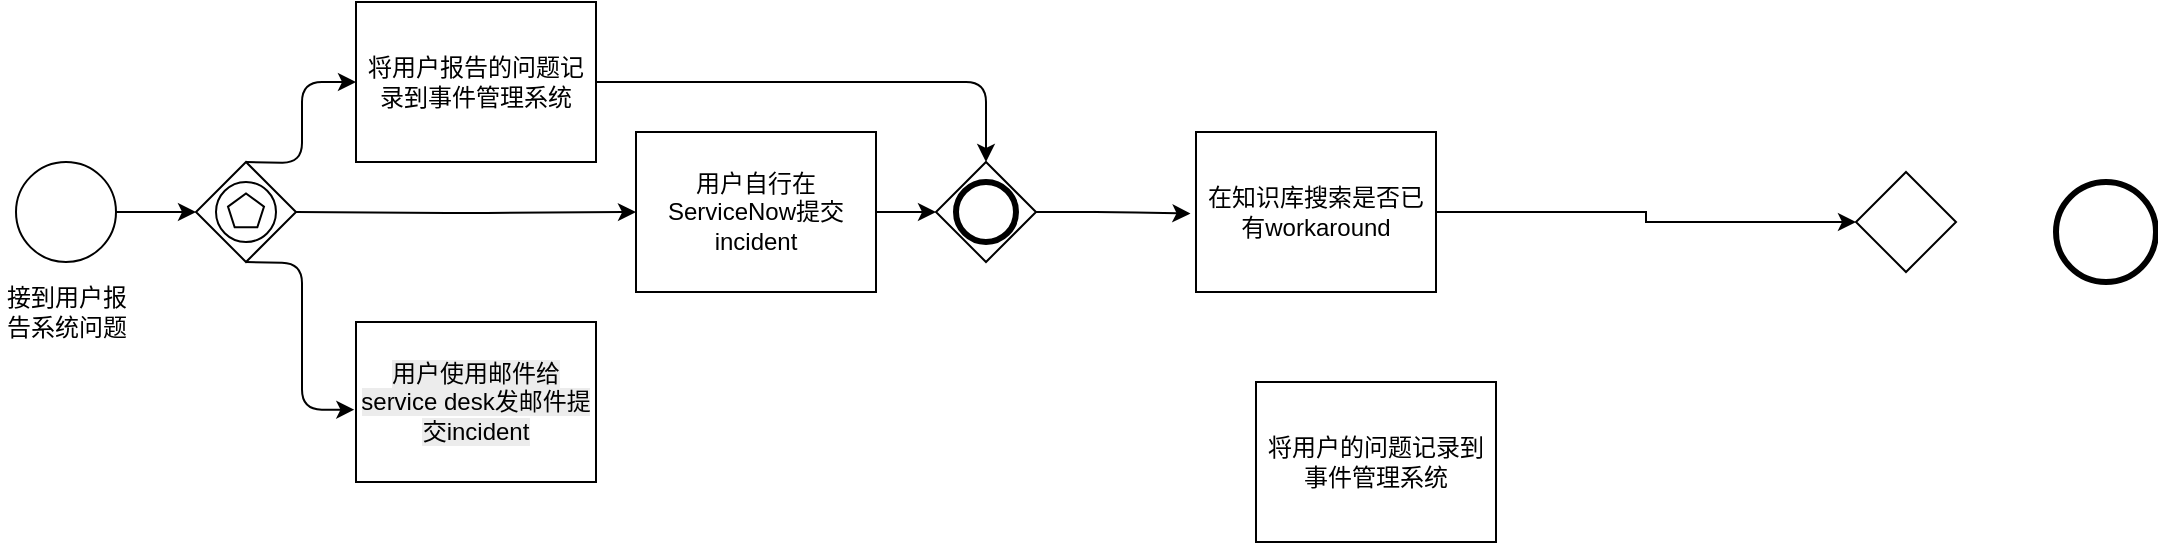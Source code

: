 <mxfile version="28.0.6">
  <diagram name="第 1 页" id="ezsoyY5doGyqUjFYdWE7">
    <mxGraphModel dx="1178" dy="507" grid="1" gridSize="10" guides="1" tooltips="1" connect="1" arrows="1" fold="1" page="1" pageScale="1" pageWidth="827" pageHeight="1169" math="0" shadow="0">
      <root>
        <mxCell id="0" />
        <mxCell id="1" parent="0" />
        <mxCell id="91rJeu7bDlOtAAyXaWhp-18" style="edgeStyle=orthogonalEdgeStyle;rounded=0;orthogonalLoop=1;jettySize=auto;html=1;exitX=1;exitY=0.5;exitDx=0;exitDy=0;exitPerimeter=0;fontFamily=Helvetica;fontSize=12;fontColor=default;" edge="1" parent="1" source="91rJeu7bDlOtAAyXaWhp-1">
          <mxGeometry relative="1" as="geometry">
            <mxPoint x="120" y="145" as="targetPoint" />
          </mxGeometry>
        </mxCell>
        <mxCell id="91rJeu7bDlOtAAyXaWhp-1" value="" style="points=[[0.145,0.145,0],[0.5,0,0],[0.855,0.145,0],[1,0.5,0],[0.855,0.855,0],[0.5,1,0],[0.145,0.855,0],[0,0.5,0]];shape=mxgraph.bpmn.event;html=1;verticalLabelPosition=bottom;labelBackgroundColor=#ffffff;verticalAlign=top;align=center;perimeter=ellipsePerimeter;outlineConnect=0;aspect=fixed;outline=standard;symbol=general;" vertex="1" parent="1">
          <mxGeometry x="30" y="120" width="50" height="50" as="geometry" />
        </mxCell>
        <mxCell id="91rJeu7bDlOtAAyXaWhp-4" value="接到用户报告系统问题" style="text;html=1;align=center;verticalAlign=middle;whiteSpace=wrap;rounded=0;fontFamily=Helvetica;fontSize=12;fontColor=default;" vertex="1" parent="1">
          <mxGeometry x="22.5" y="180" width="65" height="30" as="geometry" />
        </mxCell>
        <mxCell id="91rJeu7bDlOtAAyXaWhp-5" value="将用户的问题记录到事件管理系统" style="points=[[0.25,0,0],[0.5,0,0],[0.75,0,0],[1,0.25,0],[1,0.5,0],[1,0.75,0],[0.75,1,0],[0.5,1,0],[0.25,1,0],[0,0.75,0],[0,0.5,0],[0,0.25,0]];shape=mxgraph.bpmn.task2;whiteSpace=wrap;rectStyle=rounded;size=10;html=1;container=1;expand=0;collapsible=0;taskMarker=abstract;" vertex="1" parent="1">
          <mxGeometry x="650" y="230" width="120" height="80" as="geometry" />
        </mxCell>
        <mxCell id="91rJeu7bDlOtAAyXaWhp-7" value="" style="points=[[0.25,0.25,0],[0.5,0,0],[0.75,0.25,0],[1,0.5,0],[0.75,0.75,0],[0.5,1,0],[0.25,0.75,0],[0,0.5,0]];shape=mxgraph.bpmn.gateway2;html=1;verticalLabelPosition=bottom;labelBackgroundColor=#ffffff;verticalAlign=top;align=center;perimeter=rhombusPerimeter;outlineConnect=0;outline=none;symbol=none;strokeColor=default;fontFamily=Helvetica;fontSize=12;fontColor=default;fillColor=default;" vertex="1" parent="1">
          <mxGeometry x="950" y="125" width="50" height="50" as="geometry" />
        </mxCell>
        <mxCell id="91rJeu7bDlOtAAyXaWhp-10" value="将用户报告的问题记录到事件管理系统" style="points=[[0.25,0,0],[0.5,0,0],[0.75,0,0],[1,0.25,0],[1,0.5,0],[1,0.75,0],[0.75,1,0],[0.5,1,0],[0.25,1,0],[0,0.75,0],[0,0.5,0],[0,0.25,0]];shape=mxgraph.bpmn.task2;whiteSpace=wrap;rectStyle=rounded;size=10;html=1;container=1;expand=0;collapsible=0;taskMarker=user;strokeColor=default;align=center;verticalAlign=middle;fontFamily=Helvetica;fontSize=12;fontColor=default;fillColor=default;" vertex="1" parent="1">
          <mxGeometry x="200" y="40" width="120" height="80" as="geometry" />
        </mxCell>
        <mxCell id="91rJeu7bDlOtAAyXaWhp-11" value="在知识库搜索是否已有workaround" style="points=[[0.25,0,0],[0.5,0,0],[0.75,0,0],[1,0.25,0],[1,0.5,0],[1,0.75,0],[0.75,1,0],[0.5,1,0],[0.25,1,0],[0,0.75,0],[0,0.5,0],[0,0.25,0]];shape=mxgraph.bpmn.task2;whiteSpace=wrap;rectStyle=rounded;size=10;html=1;container=1;expand=0;collapsible=0;taskMarker=user;strokeColor=default;align=center;verticalAlign=middle;fontFamily=Helvetica;fontSize=12;fontColor=default;fillColor=default;" vertex="1" parent="1">
          <mxGeometry x="620" y="105" width="120" height="80" as="geometry" />
        </mxCell>
        <mxCell id="91rJeu7bDlOtAAyXaWhp-14" style="edgeStyle=orthogonalEdgeStyle;rounded=0;orthogonalLoop=1;jettySize=auto;html=1;entryX=0;entryY=0.5;entryDx=0;entryDy=0;entryPerimeter=0;fontFamily=Helvetica;fontSize=12;fontColor=default;" edge="1" parent="1" source="91rJeu7bDlOtAAyXaWhp-11" target="91rJeu7bDlOtAAyXaWhp-7">
          <mxGeometry relative="1" as="geometry" />
        </mxCell>
        <mxCell id="91rJeu7bDlOtAAyXaWhp-16" value="" style="points=[[0.145,0.145,0],[0.5,0,0],[0.855,0.145,0],[1,0.5,0],[0.855,0.855,0],[0.5,1,0],[0.145,0.855,0],[0,0.5,0]];shape=mxgraph.bpmn.event;html=1;verticalLabelPosition=bottom;labelBackgroundColor=#ffffff;verticalAlign=top;align=center;perimeter=ellipsePerimeter;outlineConnect=0;aspect=fixed;outline=end;symbol=terminate2;strokeColor=default;fontFamily=Helvetica;fontSize=12;fontColor=default;fillColor=default;" vertex="1" parent="1">
          <mxGeometry x="1050" y="130" width="50" height="50" as="geometry" />
        </mxCell>
        <mxCell id="91rJeu7bDlOtAAyXaWhp-19" value="用户自行在ServiceNow提交incident" style="points=[[0.25,0,0],[0.5,0,0],[0.75,0,0],[1,0.25,0],[1,0.5,0],[1,0.75,0],[0.75,1,0],[0.5,1,0],[0.25,1,0],[0,0.75,0],[0,0.5,0],[0,0.25,0]];shape=mxgraph.bpmn.task2;whiteSpace=wrap;rectStyle=rounded;size=10;html=1;container=1;expand=0;collapsible=0;taskMarker=abstract;strokeColor=default;align=center;verticalAlign=middle;fontFamily=Helvetica;fontSize=12;fontColor=default;fillColor=default;" vertex="1" parent="1">
          <mxGeometry x="340" y="105" width="120" height="80" as="geometry" />
        </mxCell>
        <mxCell id="91rJeu7bDlOtAAyXaWhp-20" style="edgeStyle=orthogonalEdgeStyle;rounded=1;orthogonalLoop=1;jettySize=auto;html=1;exitX=0.5;exitY=0;exitDx=0;exitDy=0;exitPerimeter=0;entryX=0;entryY=0.5;entryDx=0;entryDy=0;entryPerimeter=0;fontFamily=Helvetica;fontSize=12;fontColor=default;curved=0;" edge="1" parent="1" target="91rJeu7bDlOtAAyXaWhp-10">
          <mxGeometry relative="1" as="geometry">
            <mxPoint x="145" y="120" as="sourcePoint" />
          </mxGeometry>
        </mxCell>
        <mxCell id="91rJeu7bDlOtAAyXaWhp-21" style="edgeStyle=orthogonalEdgeStyle;shape=connector;curved=0;rounded=1;orthogonalLoop=1;jettySize=auto;html=1;entryX=0;entryY=0.5;entryDx=0;entryDy=0;entryPerimeter=0;strokeColor=default;align=center;verticalAlign=middle;fontFamily=Helvetica;fontSize=12;fontColor=default;labelBackgroundColor=default;endArrow=classic;" edge="1" parent="1" target="91rJeu7bDlOtAAyXaWhp-19">
          <mxGeometry relative="1" as="geometry">
            <mxPoint x="170" y="145" as="sourcePoint" />
          </mxGeometry>
        </mxCell>
        <mxCell id="91rJeu7bDlOtAAyXaWhp-22" value="" style="points=[[0.25,0.25,0],[0.5,0,0],[0.75,0.25,0],[1,0.5,0],[0.75,0.75,0],[0.5,1,0],[0.25,0.75,0],[0,0.5,0]];shape=mxgraph.bpmn.gateway2;html=1;verticalLabelPosition=bottom;labelBackgroundColor=#ffffff;verticalAlign=top;align=center;perimeter=rhombusPerimeter;outlineConnect=0;outline=end;symbol=general;strokeColor=default;fontFamily=Helvetica;fontSize=12;fontColor=default;fillColor=default;" vertex="1" parent="1">
          <mxGeometry x="490" y="120" width="50" height="50" as="geometry" />
        </mxCell>
        <mxCell id="91rJeu7bDlOtAAyXaWhp-23" style="edgeStyle=orthogonalEdgeStyle;shape=connector;curved=0;rounded=1;orthogonalLoop=1;jettySize=auto;html=1;entryX=0.5;entryY=0;entryDx=0;entryDy=0;entryPerimeter=0;strokeColor=default;align=center;verticalAlign=middle;fontFamily=Helvetica;fontSize=12;fontColor=default;labelBackgroundColor=default;endArrow=classic;" edge="1" parent="1" source="91rJeu7bDlOtAAyXaWhp-10" target="91rJeu7bDlOtAAyXaWhp-22">
          <mxGeometry relative="1" as="geometry" />
        </mxCell>
        <mxCell id="91rJeu7bDlOtAAyXaWhp-24" style="edgeStyle=orthogonalEdgeStyle;shape=connector;curved=0;rounded=1;orthogonalLoop=1;jettySize=auto;html=1;exitX=1;exitY=0.5;exitDx=0;exitDy=0;exitPerimeter=0;entryX=0;entryY=0.5;entryDx=0;entryDy=0;entryPerimeter=0;strokeColor=default;align=center;verticalAlign=middle;fontFamily=Helvetica;fontSize=12;fontColor=default;labelBackgroundColor=default;endArrow=classic;" edge="1" parent="1" source="91rJeu7bDlOtAAyXaWhp-19" target="91rJeu7bDlOtAAyXaWhp-22">
          <mxGeometry relative="1" as="geometry" />
        </mxCell>
        <mxCell id="91rJeu7bDlOtAAyXaWhp-26" value="&lt;span style=&quot;color: rgb(0, 0, 0); font-family: Helvetica; font-size: 12px; font-style: normal; font-variant-ligatures: normal; font-variant-caps: normal; font-weight: 400; letter-spacing: normal; orphans: 2; text-align: center; text-indent: 0px; text-transform: none; widows: 2; word-spacing: 0px; -webkit-text-stroke-width: 0px; white-space: normal; background-color: rgb(236, 236, 236); text-decoration-thickness: initial; text-decoration-style: initial; text-decoration-color: initial; display: inline !important; float: none;&quot;&gt;用户使用邮件给service desk发邮件提交incident&lt;/span&gt;" style="points=[[0.25,0,0],[0.5,0,0],[0.75,0,0],[1,0.25,0],[1,0.5,0],[1,0.75,0],[0.75,1,0],[0.5,1,0],[0.25,1,0],[0,0.75,0],[0,0.5,0],[0,0.25,0]];shape=mxgraph.bpmn.task2;whiteSpace=wrap;rectStyle=rounded;size=10;html=1;container=1;expand=0;collapsible=0;taskMarker=receive;strokeColor=default;align=center;verticalAlign=middle;fontFamily=Helvetica;fontSize=12;fontColor=default;labelBackgroundColor=default;fillColor=default;" vertex="1" parent="1">
          <mxGeometry x="200" y="200" width="120" height="80" as="geometry" />
        </mxCell>
        <mxCell id="91rJeu7bDlOtAAyXaWhp-27" style="edgeStyle=orthogonalEdgeStyle;shape=connector;curved=0;rounded=1;orthogonalLoop=1;jettySize=auto;html=1;entryX=-0.007;entryY=0.548;entryDx=0;entryDy=0;entryPerimeter=0;strokeColor=default;align=center;verticalAlign=middle;fontFamily=Helvetica;fontSize=12;fontColor=default;labelBackgroundColor=default;endArrow=classic;exitX=0.5;exitY=1;exitDx=0;exitDy=0;exitPerimeter=0;" edge="1" parent="1" target="91rJeu7bDlOtAAyXaWhp-26">
          <mxGeometry relative="1" as="geometry">
            <mxPoint x="145" y="170" as="sourcePoint" />
          </mxGeometry>
        </mxCell>
        <mxCell id="91rJeu7bDlOtAAyXaWhp-28" style="edgeStyle=orthogonalEdgeStyle;shape=connector;curved=0;rounded=1;orthogonalLoop=1;jettySize=auto;html=1;entryX=-0.023;entryY=0.51;entryDx=0;entryDy=0;entryPerimeter=0;strokeColor=default;align=center;verticalAlign=middle;fontFamily=Helvetica;fontSize=12;fontColor=default;labelBackgroundColor=default;endArrow=classic;" edge="1" parent="1" source="91rJeu7bDlOtAAyXaWhp-22" target="91rJeu7bDlOtAAyXaWhp-11">
          <mxGeometry relative="1" as="geometry" />
        </mxCell>
        <mxCell id="91rJeu7bDlOtAAyXaWhp-29" value="" style="points=[[0.25,0.25,0],[0.5,0,0],[0.75,0.25,0],[1,0.5,0],[0.75,0.75,0],[0.5,1,0],[0.25,0.75,0],[0,0.5,0]];shape=mxgraph.bpmn.gateway2;html=1;verticalLabelPosition=bottom;labelBackgroundColor=#ffffff;verticalAlign=top;align=center;perimeter=rhombusPerimeter;outlineConnect=0;outline=eventInt;symbol=multiple;strokeColor=default;fontFamily=Helvetica;fontSize=12;fontColor=default;fillColor=default;" vertex="1" parent="1">
          <mxGeometry x="120" y="120" width="50" height="50" as="geometry" />
        </mxCell>
      </root>
    </mxGraphModel>
  </diagram>
</mxfile>
